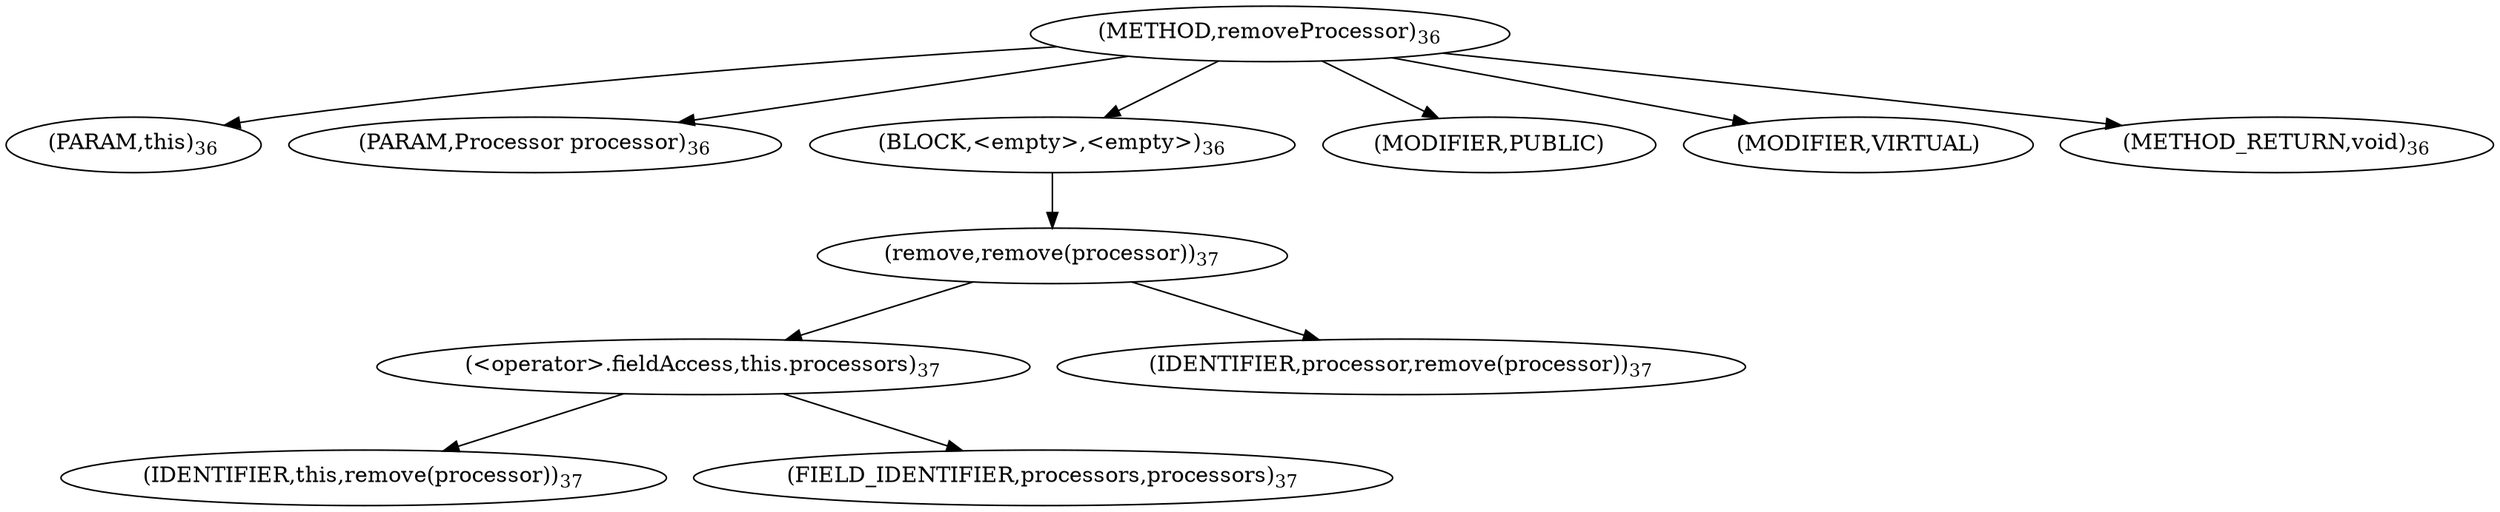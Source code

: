 digraph "removeProcessor" {  
"34" [label = <(METHOD,removeProcessor)<SUB>36</SUB>> ]
"35" [label = <(PARAM,this)<SUB>36</SUB>> ]
"36" [label = <(PARAM,Processor processor)<SUB>36</SUB>> ]
"37" [label = <(BLOCK,&lt;empty&gt;,&lt;empty&gt;)<SUB>36</SUB>> ]
"38" [label = <(remove,remove(processor))<SUB>37</SUB>> ]
"39" [label = <(&lt;operator&gt;.fieldAccess,this.processors)<SUB>37</SUB>> ]
"40" [label = <(IDENTIFIER,this,remove(processor))<SUB>37</SUB>> ]
"41" [label = <(FIELD_IDENTIFIER,processors,processors)<SUB>37</SUB>> ]
"42" [label = <(IDENTIFIER,processor,remove(processor))<SUB>37</SUB>> ]
"43" [label = <(MODIFIER,PUBLIC)> ]
"44" [label = <(MODIFIER,VIRTUAL)> ]
"45" [label = <(METHOD_RETURN,void)<SUB>36</SUB>> ]
  "34" -> "35" 
  "34" -> "36" 
  "34" -> "37" 
  "34" -> "43" 
  "34" -> "44" 
  "34" -> "45" 
  "37" -> "38" 
  "38" -> "39" 
  "38" -> "42" 
  "39" -> "40" 
  "39" -> "41" 
}
